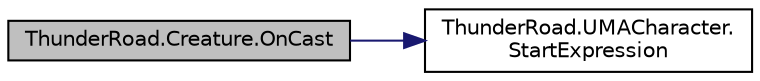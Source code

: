 digraph "ThunderRoad.Creature.OnCast"
{
 // LATEX_PDF_SIZE
  edge [fontname="Helvetica",fontsize="10",labelfontname="Helvetica",labelfontsize="10"];
  node [fontname="Helvetica",fontsize="10",shape=record];
  rankdir="LR";
  Node1 [label="ThunderRoad.Creature.OnCast",height=0.2,width=0.4,color="black", fillcolor="grey75", style="filled", fontcolor="black",tooltip="Called when [cast]."];
  Node1 -> Node2 [color="midnightblue",fontsize="10",style="solid",fontname="Helvetica"];
  Node2 [label="ThunderRoad.UMACharacter.\lStartExpression",height=0.2,width=0.4,color="black", fillcolor="white", style="filled",URL="$class_thunder_road_1_1_u_m_a_character.html#a4d441e3722f8e675eb226f279b70b094",tooltip=" "];
}
